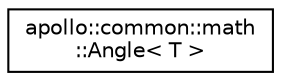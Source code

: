 digraph "Graphical Class Hierarchy"
{
  edge [fontname="Helvetica",fontsize="10",labelfontname="Helvetica",labelfontsize="10"];
  node [fontname="Helvetica",fontsize="10",shape=record];
  rankdir="LR";
  Node1 [label="apollo::common::math\l::Angle\< T \>",height=0.2,width=0.4,color="black", fillcolor="white", style="filled",URL="$classapollo_1_1common_1_1math_1_1Angle.html",tooltip="The Angle class uses an integer to represent an angle, and supports commonly-used operations such as ..."];
}

